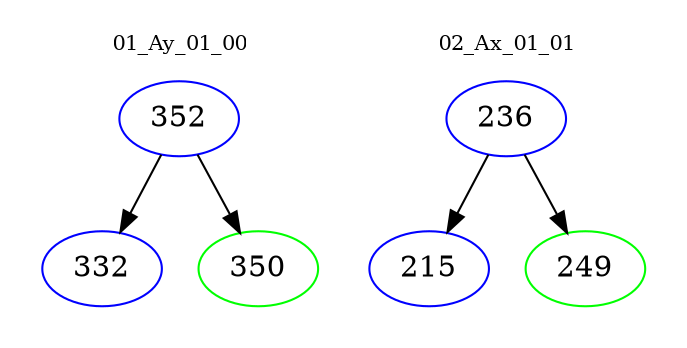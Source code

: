 digraph{
subgraph cluster_0 {
color = white
label = "01_Ay_01_00";
fontsize=10;
T0_352 [label="352", color="blue"]
T0_352 -> T0_332 [color="black"]
T0_332 [label="332", color="blue"]
T0_352 -> T0_350 [color="black"]
T0_350 [label="350", color="green"]
}
subgraph cluster_1 {
color = white
label = "02_Ax_01_01";
fontsize=10;
T1_236 [label="236", color="blue"]
T1_236 -> T1_215 [color="black"]
T1_215 [label="215", color="blue"]
T1_236 -> T1_249 [color="black"]
T1_249 [label="249", color="green"]
}
}
